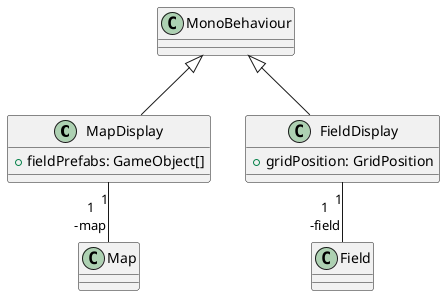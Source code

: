 @startuml
class MapDisplay{
    +fieldPrefabs: GameObject[]
}

class FieldDisplay{
    +gridPosition: GridPosition
}

MonoBehaviour <|-- FieldDisplay

FieldDisplay "1" -- "1\n-field" Field

MonoBehaviour <|-- MapDisplay

MapDisplay "1" -- "1\n-map" Map

@enduml